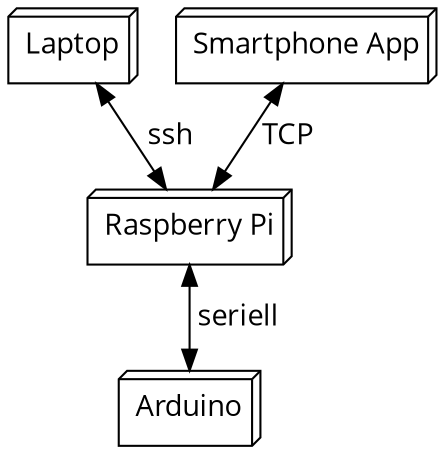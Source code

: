 digraph rechennetzwerk {
    graph [fontname="Open Sans"; dpi=150];
    node [fontname="Open Sans"; shape="box3d"];
    edge [fontname="Open Sans"; dir="both"];

    "Laptop" -> "Raspberry Pi" [label=" ssh "];
    "Raspberry Pi" -> "Arduino" [label=" seriell "];
    "Smartphone App" -> "Raspberry Pi" [label=" TCP "];
}
